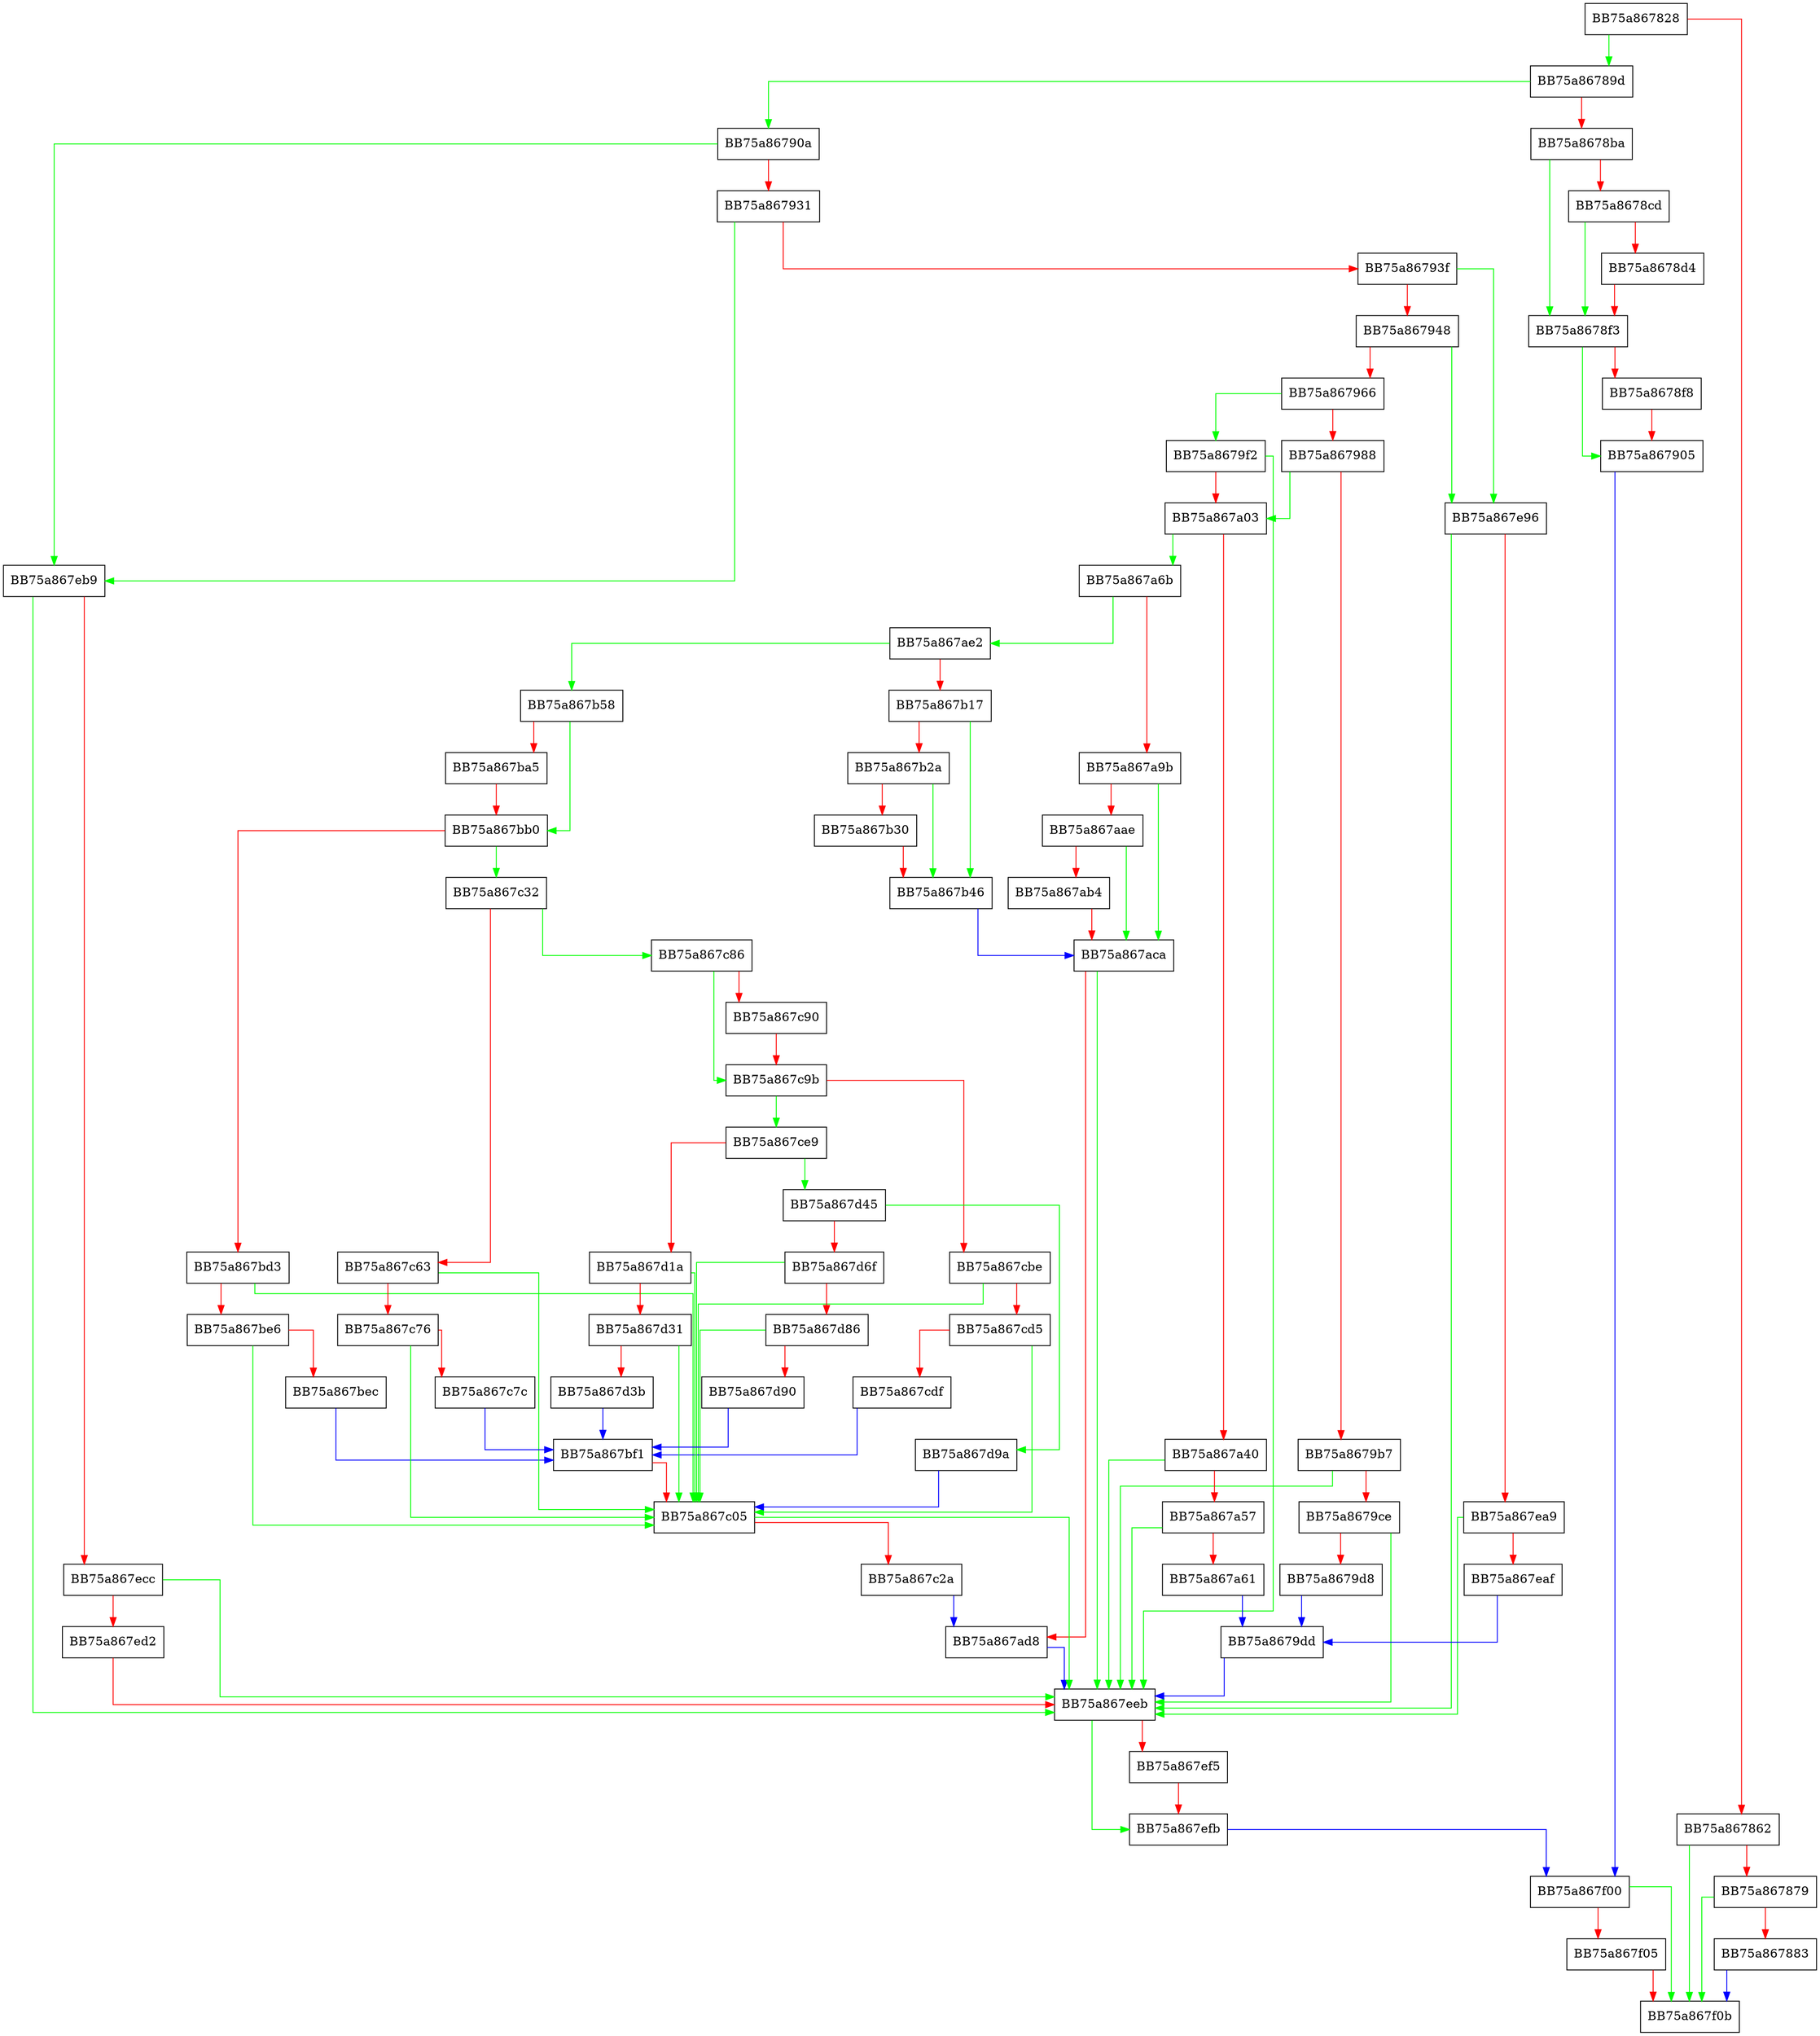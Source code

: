 digraph ProcessWMIActivity {
  node [shape="box"];
  graph [splines=ortho];
  BB75a867828 -> BB75a86789d [color="green"];
  BB75a867828 -> BB75a867862 [color="red"];
  BB75a867862 -> BB75a867f0b [color="green"];
  BB75a867862 -> BB75a867879 [color="red"];
  BB75a867879 -> BB75a867f0b [color="green"];
  BB75a867879 -> BB75a867883 [color="red"];
  BB75a867883 -> BB75a867f0b [color="blue"];
  BB75a86789d -> BB75a86790a [color="green"];
  BB75a86789d -> BB75a8678ba [color="red"];
  BB75a8678ba -> BB75a8678f3 [color="green"];
  BB75a8678ba -> BB75a8678cd [color="red"];
  BB75a8678cd -> BB75a8678f3 [color="green"];
  BB75a8678cd -> BB75a8678d4 [color="red"];
  BB75a8678d4 -> BB75a8678f3 [color="red"];
  BB75a8678f3 -> BB75a867905 [color="green"];
  BB75a8678f3 -> BB75a8678f8 [color="red"];
  BB75a8678f8 -> BB75a867905 [color="red"];
  BB75a867905 -> BB75a867f00 [color="blue"];
  BB75a86790a -> BB75a867eb9 [color="green"];
  BB75a86790a -> BB75a867931 [color="red"];
  BB75a867931 -> BB75a867eb9 [color="green"];
  BB75a867931 -> BB75a86793f [color="red"];
  BB75a86793f -> BB75a867e96 [color="green"];
  BB75a86793f -> BB75a867948 [color="red"];
  BB75a867948 -> BB75a867e96 [color="green"];
  BB75a867948 -> BB75a867966 [color="red"];
  BB75a867966 -> BB75a8679f2 [color="green"];
  BB75a867966 -> BB75a867988 [color="red"];
  BB75a867988 -> BB75a867a03 [color="green"];
  BB75a867988 -> BB75a8679b7 [color="red"];
  BB75a8679b7 -> BB75a867eeb [color="green"];
  BB75a8679b7 -> BB75a8679ce [color="red"];
  BB75a8679ce -> BB75a867eeb [color="green"];
  BB75a8679ce -> BB75a8679d8 [color="red"];
  BB75a8679d8 -> BB75a8679dd [color="blue"];
  BB75a8679dd -> BB75a867eeb [color="blue"];
  BB75a8679f2 -> BB75a867eeb [color="green"];
  BB75a8679f2 -> BB75a867a03 [color="red"];
  BB75a867a03 -> BB75a867a6b [color="green"];
  BB75a867a03 -> BB75a867a40 [color="red"];
  BB75a867a40 -> BB75a867eeb [color="green"];
  BB75a867a40 -> BB75a867a57 [color="red"];
  BB75a867a57 -> BB75a867eeb [color="green"];
  BB75a867a57 -> BB75a867a61 [color="red"];
  BB75a867a61 -> BB75a8679dd [color="blue"];
  BB75a867a6b -> BB75a867ae2 [color="green"];
  BB75a867a6b -> BB75a867a9b [color="red"];
  BB75a867a9b -> BB75a867aca [color="green"];
  BB75a867a9b -> BB75a867aae [color="red"];
  BB75a867aae -> BB75a867aca [color="green"];
  BB75a867aae -> BB75a867ab4 [color="red"];
  BB75a867ab4 -> BB75a867aca [color="red"];
  BB75a867aca -> BB75a867eeb [color="green"];
  BB75a867aca -> BB75a867ad8 [color="red"];
  BB75a867ad8 -> BB75a867eeb [color="blue"];
  BB75a867ae2 -> BB75a867b58 [color="green"];
  BB75a867ae2 -> BB75a867b17 [color="red"];
  BB75a867b17 -> BB75a867b46 [color="green"];
  BB75a867b17 -> BB75a867b2a [color="red"];
  BB75a867b2a -> BB75a867b46 [color="green"];
  BB75a867b2a -> BB75a867b30 [color="red"];
  BB75a867b30 -> BB75a867b46 [color="red"];
  BB75a867b46 -> BB75a867aca [color="blue"];
  BB75a867b58 -> BB75a867bb0 [color="green"];
  BB75a867b58 -> BB75a867ba5 [color="red"];
  BB75a867ba5 -> BB75a867bb0 [color="red"];
  BB75a867bb0 -> BB75a867c32 [color="green"];
  BB75a867bb0 -> BB75a867bd3 [color="red"];
  BB75a867bd3 -> BB75a867c05 [color="green"];
  BB75a867bd3 -> BB75a867be6 [color="red"];
  BB75a867be6 -> BB75a867c05 [color="green"];
  BB75a867be6 -> BB75a867bec [color="red"];
  BB75a867bec -> BB75a867bf1 [color="blue"];
  BB75a867bf1 -> BB75a867c05 [color="red"];
  BB75a867c05 -> BB75a867eeb [color="green"];
  BB75a867c05 -> BB75a867c2a [color="red"];
  BB75a867c2a -> BB75a867ad8 [color="blue"];
  BB75a867c32 -> BB75a867c86 [color="green"];
  BB75a867c32 -> BB75a867c63 [color="red"];
  BB75a867c63 -> BB75a867c05 [color="green"];
  BB75a867c63 -> BB75a867c76 [color="red"];
  BB75a867c76 -> BB75a867c05 [color="green"];
  BB75a867c76 -> BB75a867c7c [color="red"];
  BB75a867c7c -> BB75a867bf1 [color="blue"];
  BB75a867c86 -> BB75a867c9b [color="green"];
  BB75a867c86 -> BB75a867c90 [color="red"];
  BB75a867c90 -> BB75a867c9b [color="red"];
  BB75a867c9b -> BB75a867ce9 [color="green"];
  BB75a867c9b -> BB75a867cbe [color="red"];
  BB75a867cbe -> BB75a867c05 [color="green"];
  BB75a867cbe -> BB75a867cd5 [color="red"];
  BB75a867cd5 -> BB75a867c05 [color="green"];
  BB75a867cd5 -> BB75a867cdf [color="red"];
  BB75a867cdf -> BB75a867bf1 [color="blue"];
  BB75a867ce9 -> BB75a867d45 [color="green"];
  BB75a867ce9 -> BB75a867d1a [color="red"];
  BB75a867d1a -> BB75a867c05 [color="green"];
  BB75a867d1a -> BB75a867d31 [color="red"];
  BB75a867d31 -> BB75a867c05 [color="green"];
  BB75a867d31 -> BB75a867d3b [color="red"];
  BB75a867d3b -> BB75a867bf1 [color="blue"];
  BB75a867d45 -> BB75a867d9a [color="green"];
  BB75a867d45 -> BB75a867d6f [color="red"];
  BB75a867d6f -> BB75a867c05 [color="green"];
  BB75a867d6f -> BB75a867d86 [color="red"];
  BB75a867d86 -> BB75a867c05 [color="green"];
  BB75a867d86 -> BB75a867d90 [color="red"];
  BB75a867d90 -> BB75a867bf1 [color="blue"];
  BB75a867d9a -> BB75a867c05 [color="blue"];
  BB75a867e96 -> BB75a867eeb [color="green"];
  BB75a867e96 -> BB75a867ea9 [color="red"];
  BB75a867ea9 -> BB75a867eeb [color="green"];
  BB75a867ea9 -> BB75a867eaf [color="red"];
  BB75a867eaf -> BB75a8679dd [color="blue"];
  BB75a867eb9 -> BB75a867eeb [color="green"];
  BB75a867eb9 -> BB75a867ecc [color="red"];
  BB75a867ecc -> BB75a867eeb [color="green"];
  BB75a867ecc -> BB75a867ed2 [color="red"];
  BB75a867ed2 -> BB75a867eeb [color="red"];
  BB75a867eeb -> BB75a867efb [color="green"];
  BB75a867eeb -> BB75a867ef5 [color="red"];
  BB75a867ef5 -> BB75a867efb [color="red"];
  BB75a867efb -> BB75a867f00 [color="blue"];
  BB75a867f00 -> BB75a867f0b [color="green"];
  BB75a867f00 -> BB75a867f05 [color="red"];
  BB75a867f05 -> BB75a867f0b [color="red"];
}